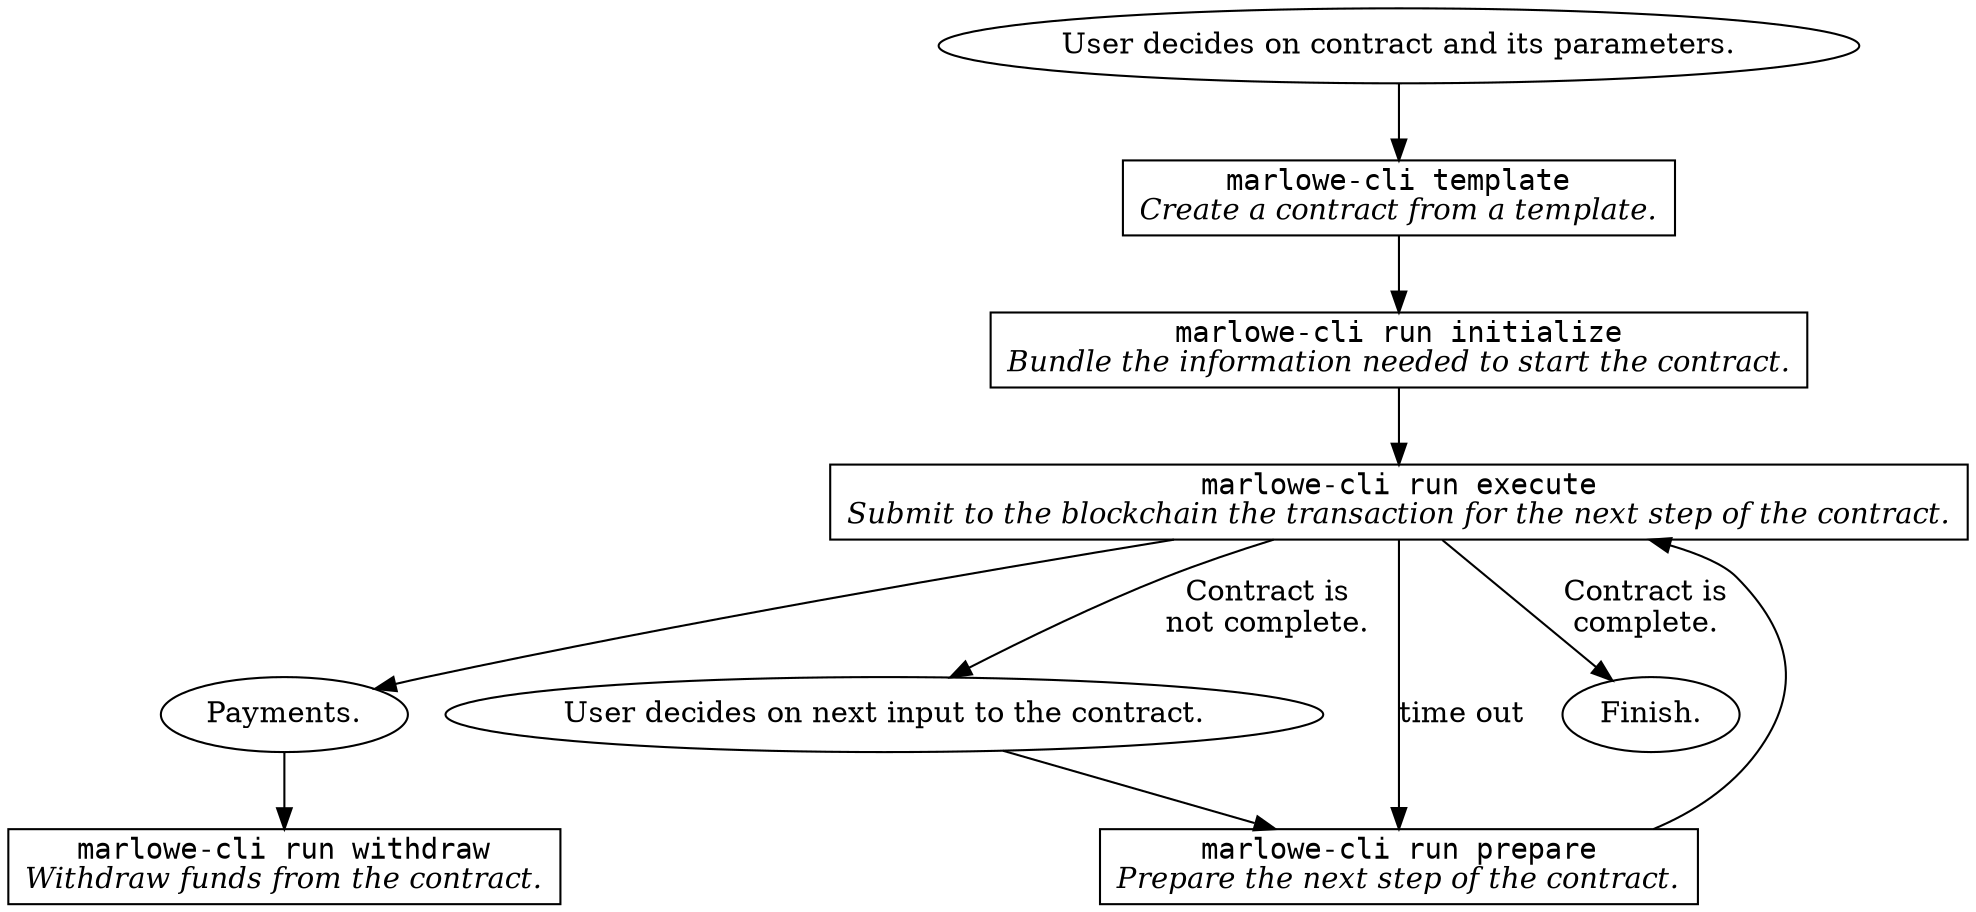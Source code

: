 digraph MarloweHL {


node [shape=box]


UserSelect [shape=oval label="User decides on contract and its parameters."]


Template [label=<<font face="monospace">marlowe-cli template</font><br/><i>Create a contract from a template.</i>>]

UserSelect -> Template


Initialize [label=<<font face="monospace">marlowe-cli run initialize</font><br/><i>Bundle the information needed to start the contract.</i>>]

Template -> Initialize


Execute [label=<<font face="monospace">marlowe-cli run execute</font><br/><i>Submit to the blockchain the transaction for the next step of the contract.</i>>]

Initialize -> Execute


Payments [shape=oval label="Payments."]

Execute -> Payments


Withdraw [label=<<font face="monospace">marlowe-cli run withdraw</font><br/><i>Withdraw funds from the contract.</i>>]

Payments -> Withdraw


UserInput [shape=oval label="User decides on next input to the contract."]

Execute -> UserInput [label="Contract is\nnot complete."]


Prepare [label=<<font face="monospace">marlowe-cli run prepare</font><br/><i>Prepare the next step of the contract.</i>>]

UserInput -> Prepare

Prepare -> Execute


Close [shape=oval label="Finish."]

Execute -> Close [label="Contract is\ncomplete."]


Execute -> Prepare [label="time out"]


}
